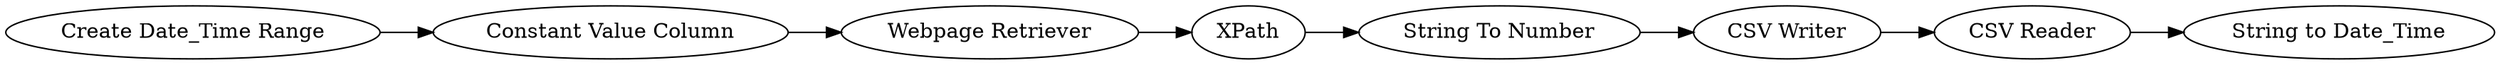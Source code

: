 digraph {
	2132 [label="Webpage Retriever"]
	2133 [label=XPath]
	2137 [label="String To Number"]
	2155 [label="Create Date_Time Range"]
	2156 [label="Constant Value Column"]
	2157 [label="CSV Writer"]
	2163 [label="CSV Reader"]
	2166 [label="String to Date_Time"]
	2132 -> 2133
	2133 -> 2137
	2137 -> 2157
	2155 -> 2156
	2156 -> 2132
	2157 -> 2163
	2163 -> 2166
	rankdir=LR
}
